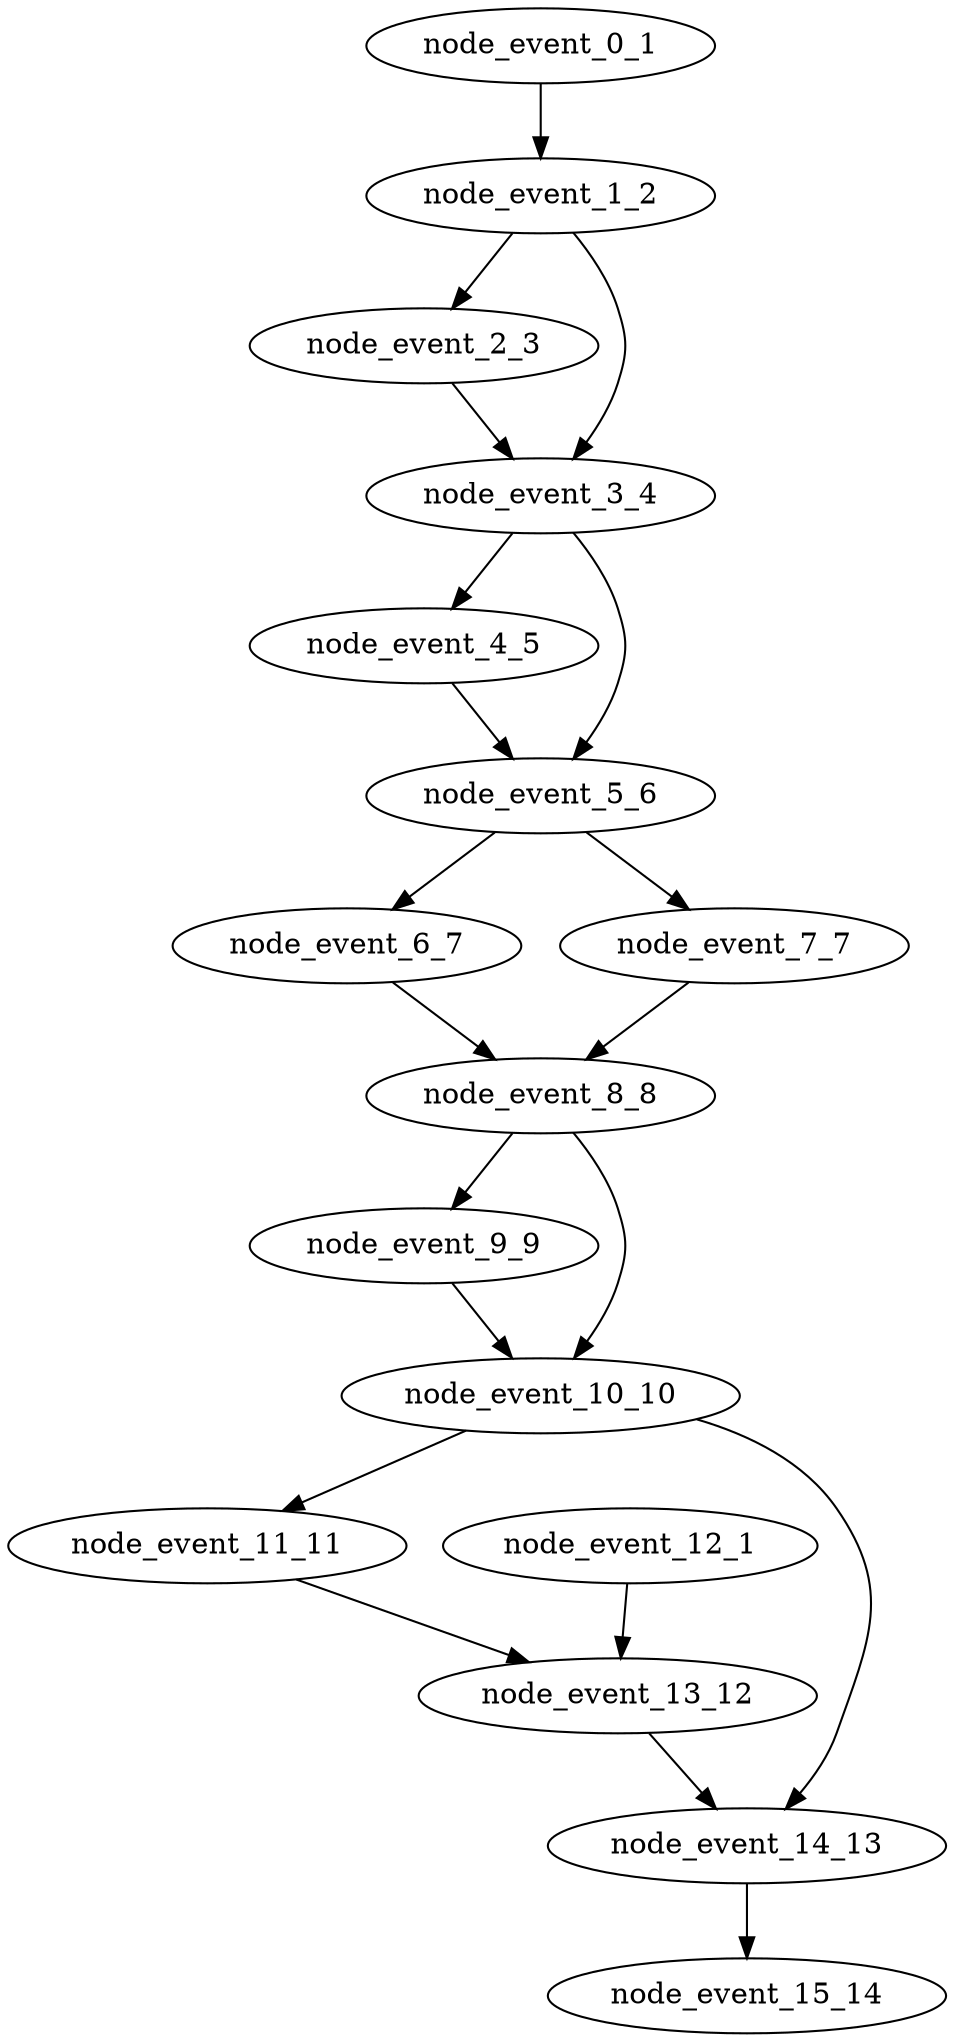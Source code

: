digraph {
    node_event_0_1 [EventIndex="0" EventType="DotQasm.Scheduling.GateEvent" Depth="1" Dependencies="0" Latency="00:00:00.0010000" Priority="0.018000000000000002"];
    node_event_1_2 [EventIndex="1" EventType="DotQasm.Scheduling.BarrierEvent" Depth="2" Dependencies="1" Latency="00:00:00.0010000" Priority="0.017"];
    node_event_2_3 [EventIndex="2" EventType="DotQasm.Scheduling.GateEvent" Depth="3" Dependencies="2" Latency="00:00:00.0010000" Priority="0.016"];
    node_event_3_4 [EventIndex="3" EventType="DotQasm.Scheduling.ControlledGateEvent" Depth="4" Dependencies="5" Latency="00:00:00.0020000" Priority="0.015000000000000001"];
    node_event_4_5 [EventIndex="4" EventType="DotQasm.Scheduling.GateEvent" Depth="5" Dependencies="6" Latency="00:00:00.0010000" Priority="0.013000000000000001"];
    node_event_5_6 [EventIndex="5" EventType="DotQasm.Scheduling.BarrierEvent" Depth="6" Dependencies="13" Latency="00:00:00.0010000" Priority="0.012"];
    node_event_6_7 [EventIndex="6" EventType="DotQasm.Scheduling.GateEvent" Depth="7" Dependencies="14" Latency="00:00:00.0010000" Priority="0.011"];
    node_event_7_7 [EventIndex="7" EventType="DotQasm.Scheduling.GateEvent" Depth="7" Dependencies="14" Latency="00:00:00.0010000" Priority="0.011"];
    node_event_8_8 [EventIndex="8" EventType="DotQasm.Scheduling.ControlledGateEvent" Depth="8" Dependencies="30" Latency="00:00:00.0020000" Priority="0.01"];
    node_event_9_9 [EventIndex="9" EventType="DotQasm.Scheduling.GateEvent" Depth="9" Dependencies="31" Latency="00:00:00.0010000" Priority="0.008"];
    node_event_10_10 [EventIndex="10" EventType="DotQasm.Scheduling.BarrierEvent" Depth="10" Dependencies="63" Latency="00:00:00.0010000" Priority="0.007"];
    node_event_11_11 [EventIndex="11" EventType="DotQasm.Scheduling.GateEvent" Depth="11" Dependencies="64" Latency="00:00:00.0010000" Priority="0.006"];
    node_event_12_1 [EventIndex="12" EventType="DotQasm.Scheduling.GateEvent" Depth="1" Dependencies="0" Latency="00:00:00.0010000" Priority="0.006"];
    node_event_13_12 [EventIndex="13" EventType="DotQasm.Scheduling.GateEvent" Depth="12" Dependencies="66" Latency="00:00:00.0010000" Priority="0.005"];
    node_event_14_13 [EventIndex="14" EventType="DotQasm.Scheduling.BarrierEvent" Depth="13" Dependencies="131" Latency="00:00:00.0010000" Priority="0.004"];
    node_event_15_14 [EventIndex="15" EventType="DotQasm.Scheduling.MeasurementEvent" Depth="14" Dependencies="132" Latency="00:00:00.0030000" Priority="0.003"];
    node_event_0_1 -> node_event_1_2;
    node_event_1_2 -> node_event_2_3;
    node_event_1_2 -> node_event_3_4;
    node_event_2_3 -> node_event_3_4;
    node_event_3_4 -> node_event_4_5;
    node_event_3_4 -> node_event_5_6;
    node_event_4_5 -> node_event_5_6;
    node_event_5_6 -> node_event_6_7;
    node_event_5_6 -> node_event_7_7;
    node_event_6_7 -> node_event_8_8;
    node_event_7_7 -> node_event_8_8;
    node_event_8_8 -> node_event_9_9;
    node_event_8_8 -> node_event_10_10;
    node_event_9_9 -> node_event_10_10;
    node_event_10_10 -> node_event_11_11;
    node_event_10_10 -> node_event_14_13;
    node_event_11_11 -> node_event_13_12;
    node_event_12_1 -> node_event_13_12;
    node_event_13_12 -> node_event_14_13;
    node_event_14_13 -> node_event_15_14;
}
